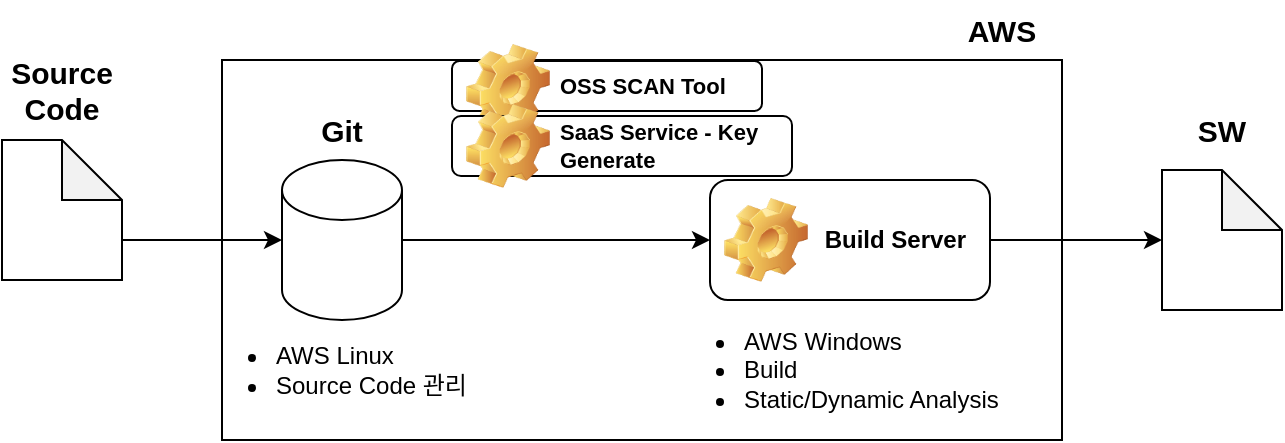 <mxfile version="20.8.5" type="github">
  <diagram id="ckz7CfS8Z_AHKmCLl8eS" name="KMS">
    <mxGraphModel dx="2168" dy="836" grid="1" gridSize="10" guides="1" tooltips="1" connect="1" arrows="1" fold="1" page="1" pageScale="1" pageWidth="827" pageHeight="1169" math="0" shadow="0">
      <root>
        <mxCell id="0" />
        <mxCell id="1" parent="0" />
        <mxCell id="sjL_7lDuwugCmZTCmdkM-1" value="" style="rounded=0;whiteSpace=wrap;html=1;" vertex="1" parent="1">
          <mxGeometry x="100" y="210" width="420" height="190" as="geometry" />
        </mxCell>
        <mxCell id="sjL_7lDuwugCmZTCmdkM-2" value="Git" style="text;strokeColor=none;align=center;fillColor=none;html=1;verticalAlign=middle;whiteSpace=wrap;rounded=0;fontStyle=1;fontSize=15;" vertex="1" parent="1">
          <mxGeometry x="130" y="230" width="60" height="30" as="geometry" />
        </mxCell>
        <mxCell id="sjL_7lDuwugCmZTCmdkM-6" style="edgeStyle=orthogonalEdgeStyle;rounded=0;orthogonalLoop=1;jettySize=auto;html=1;exitX=1;exitY=0.5;exitDx=0;exitDy=0;exitPerimeter=0;entryX=0;entryY=0.5;entryDx=0;entryDy=0;" edge="1" parent="1" source="sjL_7lDuwugCmZTCmdkM-3" target="sjL_7lDuwugCmZTCmdkM-9">
          <mxGeometry relative="1" as="geometry">
            <Array as="points" />
          </mxGeometry>
        </mxCell>
        <mxCell id="sjL_7lDuwugCmZTCmdkM-3" value="" style="shape=cylinder3;whiteSpace=wrap;html=1;boundedLbl=1;backgroundOutline=1;size=15;" vertex="1" parent="1">
          <mxGeometry x="130" y="260" width="60" height="80" as="geometry" />
        </mxCell>
        <mxCell id="sjL_7lDuwugCmZTCmdkM-4" value="&lt;ul&gt;&lt;li&gt;AWS Linux&lt;/li&gt;&lt;li&gt;Source Code 관리&lt;/li&gt;&lt;/ul&gt;" style="text;strokeColor=none;align=left;fillColor=none;html=1;verticalAlign=middle;whiteSpace=wrap;rounded=0;" vertex="1" parent="1">
          <mxGeometry x="85" y="350" width="150" height="30" as="geometry" />
        </mxCell>
        <mxCell id="sjL_7lDuwugCmZTCmdkM-9" value="&amp;nbsp;Build Server" style="label;whiteSpace=wrap;html=1;image=img/clipart/Gear_128x128.png" vertex="1" parent="1">
          <mxGeometry x="344" y="270" width="140" height="60" as="geometry" />
        </mxCell>
        <mxCell id="sjL_7lDuwugCmZTCmdkM-10" value="&lt;ul&gt;&lt;li&gt;AWS Windows&lt;/li&gt;&lt;li&gt;Build&lt;/li&gt;&lt;li&gt;Static/Dynamic Analysis&lt;/li&gt;&lt;/ul&gt;" style="text;strokeColor=none;align=left;fillColor=none;html=1;verticalAlign=middle;whiteSpace=wrap;rounded=0;" vertex="1" parent="1">
          <mxGeometry x="319" y="350" width="201" height="30" as="geometry" />
        </mxCell>
        <mxCell id="sjL_7lDuwugCmZTCmdkM-11" style="edgeStyle=orthogonalEdgeStyle;rounded=0;orthogonalLoop=1;jettySize=auto;html=1;exitX=1;exitY=0.5;exitDx=0;exitDy=0;entryX=0;entryY=0.5;entryDx=0;entryDy=0;entryPerimeter=0;" edge="1" parent="1" source="sjL_7lDuwugCmZTCmdkM-9" target="sjL_7lDuwugCmZTCmdkM-12">
          <mxGeometry relative="1" as="geometry">
            <mxPoint x="490" y="299.5" as="sourcePoint" />
            <mxPoint x="560" y="300" as="targetPoint" />
            <Array as="points" />
          </mxGeometry>
        </mxCell>
        <mxCell id="sjL_7lDuwugCmZTCmdkM-12" value="" style="shape=note;whiteSpace=wrap;html=1;backgroundOutline=1;darkOpacity=0.05;" vertex="1" parent="1">
          <mxGeometry x="570" y="265" width="60" height="70" as="geometry" />
        </mxCell>
        <mxCell id="sjL_7lDuwugCmZTCmdkM-13" value="SW" style="text;strokeColor=none;align=center;fillColor=none;html=1;verticalAlign=middle;whiteSpace=wrap;rounded=0;fontStyle=1;fontSize=15;" vertex="1" parent="1">
          <mxGeometry x="570" y="230" width="60" height="30" as="geometry" />
        </mxCell>
        <mxCell id="sjL_7lDuwugCmZTCmdkM-14" value="AWS" style="text;strokeColor=none;align=center;fillColor=none;html=1;verticalAlign=middle;whiteSpace=wrap;rounded=0;fontStyle=1;fontSize=15;" vertex="1" parent="1">
          <mxGeometry x="460" y="180" width="60" height="30" as="geometry" />
        </mxCell>
        <mxCell id="sjL_7lDuwugCmZTCmdkM-15" value="" style="shape=note;whiteSpace=wrap;html=1;backgroundOutline=1;darkOpacity=0.05;" vertex="1" parent="1">
          <mxGeometry x="-10" y="250" width="60" height="70" as="geometry" />
        </mxCell>
        <mxCell id="sjL_7lDuwugCmZTCmdkM-17" style="edgeStyle=orthogonalEdgeStyle;rounded=0;orthogonalLoop=1;jettySize=auto;html=1;exitX=0;exitY=0;exitDx=60;exitDy=50;exitPerimeter=0;entryX=0;entryY=0.5;entryDx=0;entryDy=0;entryPerimeter=0;" edge="1" parent="1" source="sjL_7lDuwugCmZTCmdkM-15" target="sjL_7lDuwugCmZTCmdkM-3">
          <mxGeometry relative="1" as="geometry">
            <mxPoint x="200" y="310" as="sourcePoint" />
            <mxPoint x="120" y="310" as="targetPoint" />
            <Array as="points" />
          </mxGeometry>
        </mxCell>
        <mxCell id="sjL_7lDuwugCmZTCmdkM-18" value="Source Code" style="text;strokeColor=none;align=center;fillColor=none;html=1;verticalAlign=middle;whiteSpace=wrap;rounded=0;fontStyle=1;fontSize=15;" vertex="1" parent="1">
          <mxGeometry x="-10" y="210" width="60" height="30" as="geometry" />
        </mxCell>
        <mxCell id="sjL_7lDuwugCmZTCmdkM-20" value="OSS SCAN Tool" style="label;whiteSpace=wrap;html=1;image=img/clipart/Gear_128x128.png;fontSize=11;" vertex="1" parent="1">
          <mxGeometry x="215" y="210.5" width="155" height="25" as="geometry" />
        </mxCell>
        <mxCell id="sjL_7lDuwugCmZTCmdkM-22" value="SaaS Service - Key Generate" style="label;whiteSpace=wrap;html=1;image=img/clipart/Gear_128x128.png;fontSize=11;" vertex="1" parent="1">
          <mxGeometry x="215" y="238" width="170" height="30" as="geometry" />
        </mxCell>
      </root>
    </mxGraphModel>
  </diagram>
</mxfile>
